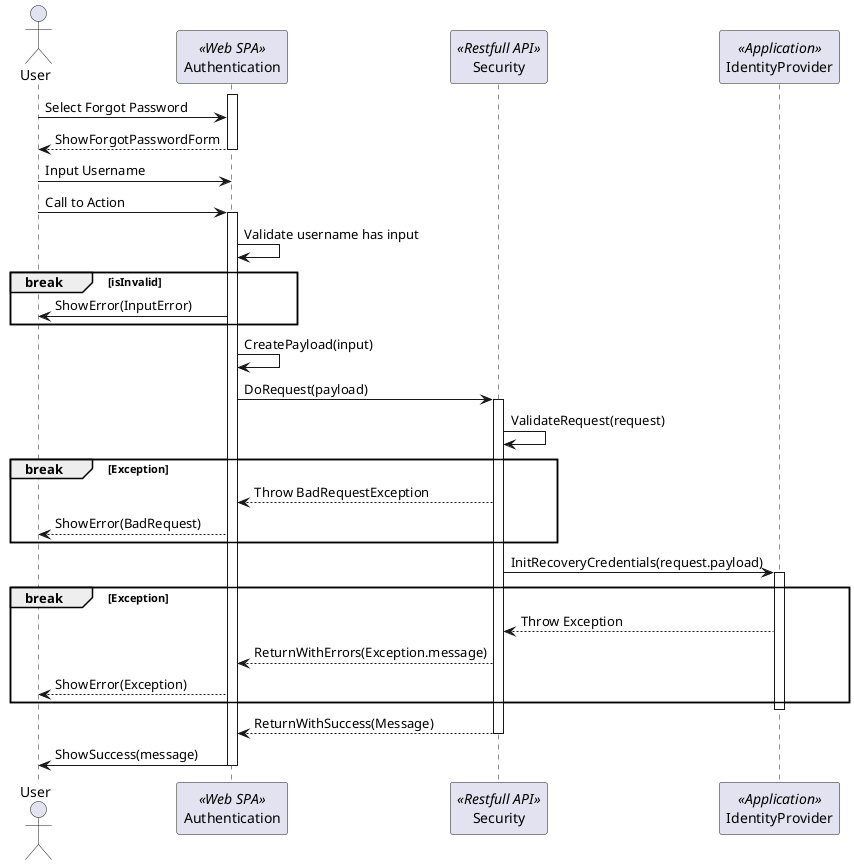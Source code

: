 @startuml ForgotCredentialsPassword
actor User as usr
participant Authentication as spa << Web SPA >>
participant Security as api << Restfull API >>
participant IdentityProvider as idp << Application >>
activate spa
usr -> spa : Select Forgot Password
spa --> usr: ShowForgotPasswordForm
deactivate spa
usr -> spa: Input Username
usr -> spa: Call to Action
activate spa
    spa -> spa: Validate username has input
    break isInvalid
        spa -> usr: ShowError(InputError)
    end
    spa -> spa: CreatePayload(input)
    spa -> api: DoRequest(payload)
    activate api
        api -> api: ValidateRequest(request)
        break Exception
            api --> spa: Throw BadRequestException
            spa --> usr: ShowError(BadRequest)
        end
        api -> idp: InitRecoveryCredentials(request.payload)
        activate idp
        break Exception
            idp --> api: Throw Exception
            api --> spa: ReturnWithErrors(Exception.message)
            spa --> usr: ShowError(Exception)
        end
        deactivate idp
        api --> spa: ReturnWithSuccess(Message)
    deactivate api
    spa -> usr: ShowSuccess(message)
deactivate spa
@enduml